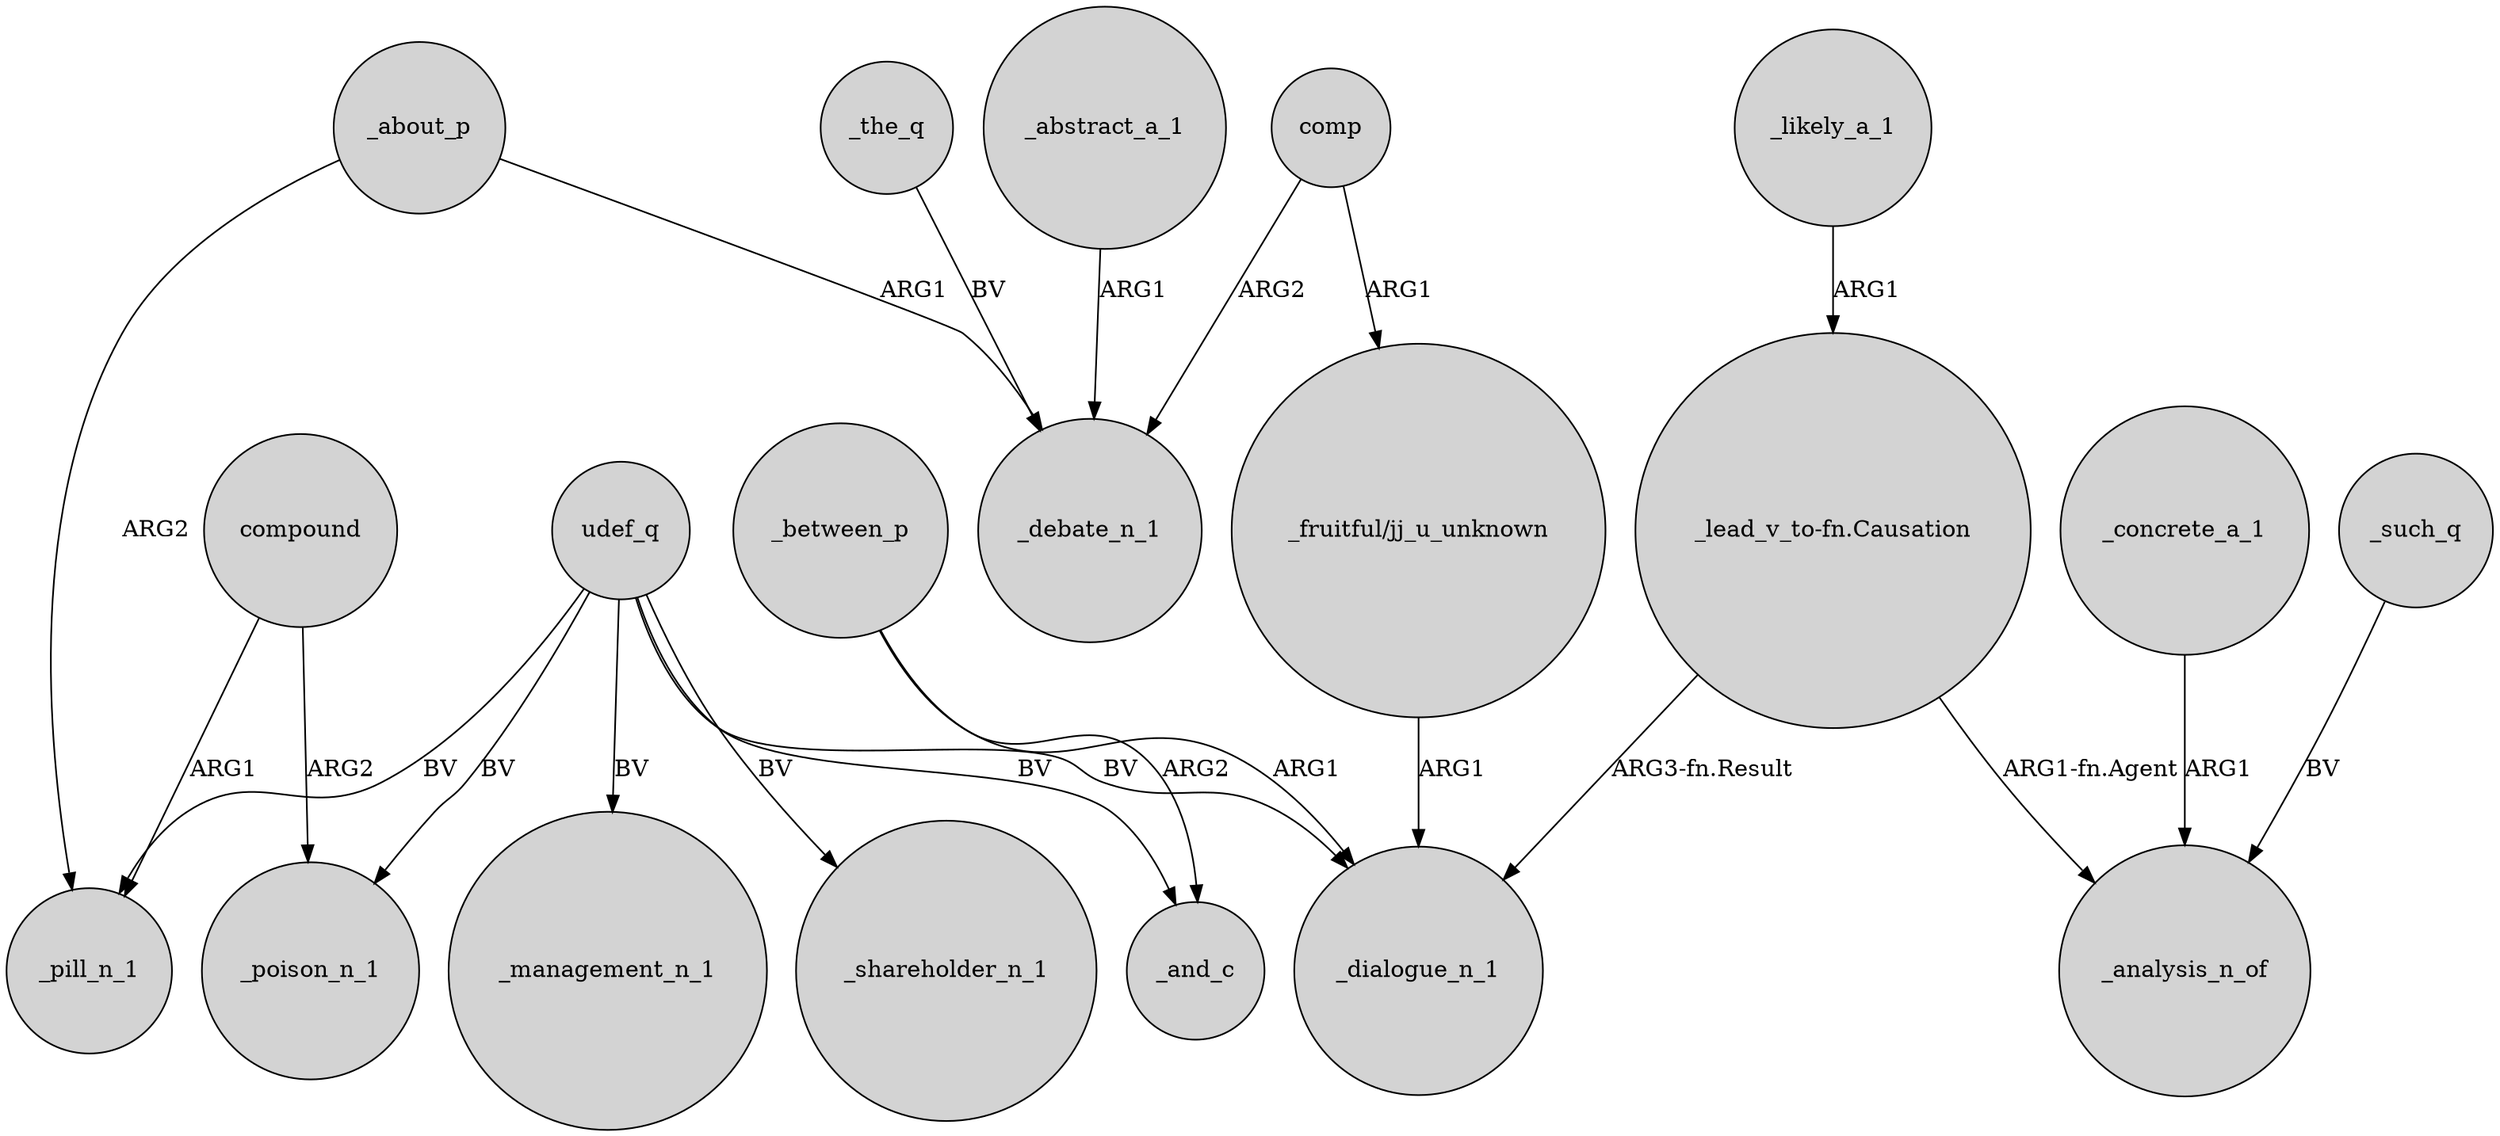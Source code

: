 digraph {
	node [shape=circle style=filled]
	compound -> _pill_n_1 [label=ARG1]
	_concrete_a_1 -> _analysis_n_of [label=ARG1]
	"_lead_v_to-fn.Causation" -> _dialogue_n_1 [label="ARG3-fn.Result"]
	_about_p -> _debate_n_1 [label=ARG1]
	"_fruitful/jj_u_unknown" -> _dialogue_n_1 [label=ARG1]
	_between_p -> _dialogue_n_1 [label=ARG1]
	_such_q -> _analysis_n_of [label=BV]
	_likely_a_1 -> "_lead_v_to-fn.Causation" [label=ARG1]
	udef_q -> _dialogue_n_1 [label=BV]
	udef_q -> _management_n_1 [label=BV]
	udef_q -> _shareholder_n_1 [label=BV]
	udef_q -> _poison_n_1 [label=BV]
	udef_q -> _pill_n_1 [label=BV]
	comp -> _debate_n_1 [label=ARG2]
	_the_q -> _debate_n_1 [label=BV]
	_between_p -> _and_c [label=ARG2]
	compound -> _poison_n_1 [label=ARG2]
	"_lead_v_to-fn.Causation" -> _analysis_n_of [label="ARG1-fn.Agent"]
	_abstract_a_1 -> _debate_n_1 [label=ARG1]
	comp -> "_fruitful/jj_u_unknown" [label=ARG1]
	_about_p -> _pill_n_1 [label=ARG2]
	udef_q -> _and_c [label=BV]
}
